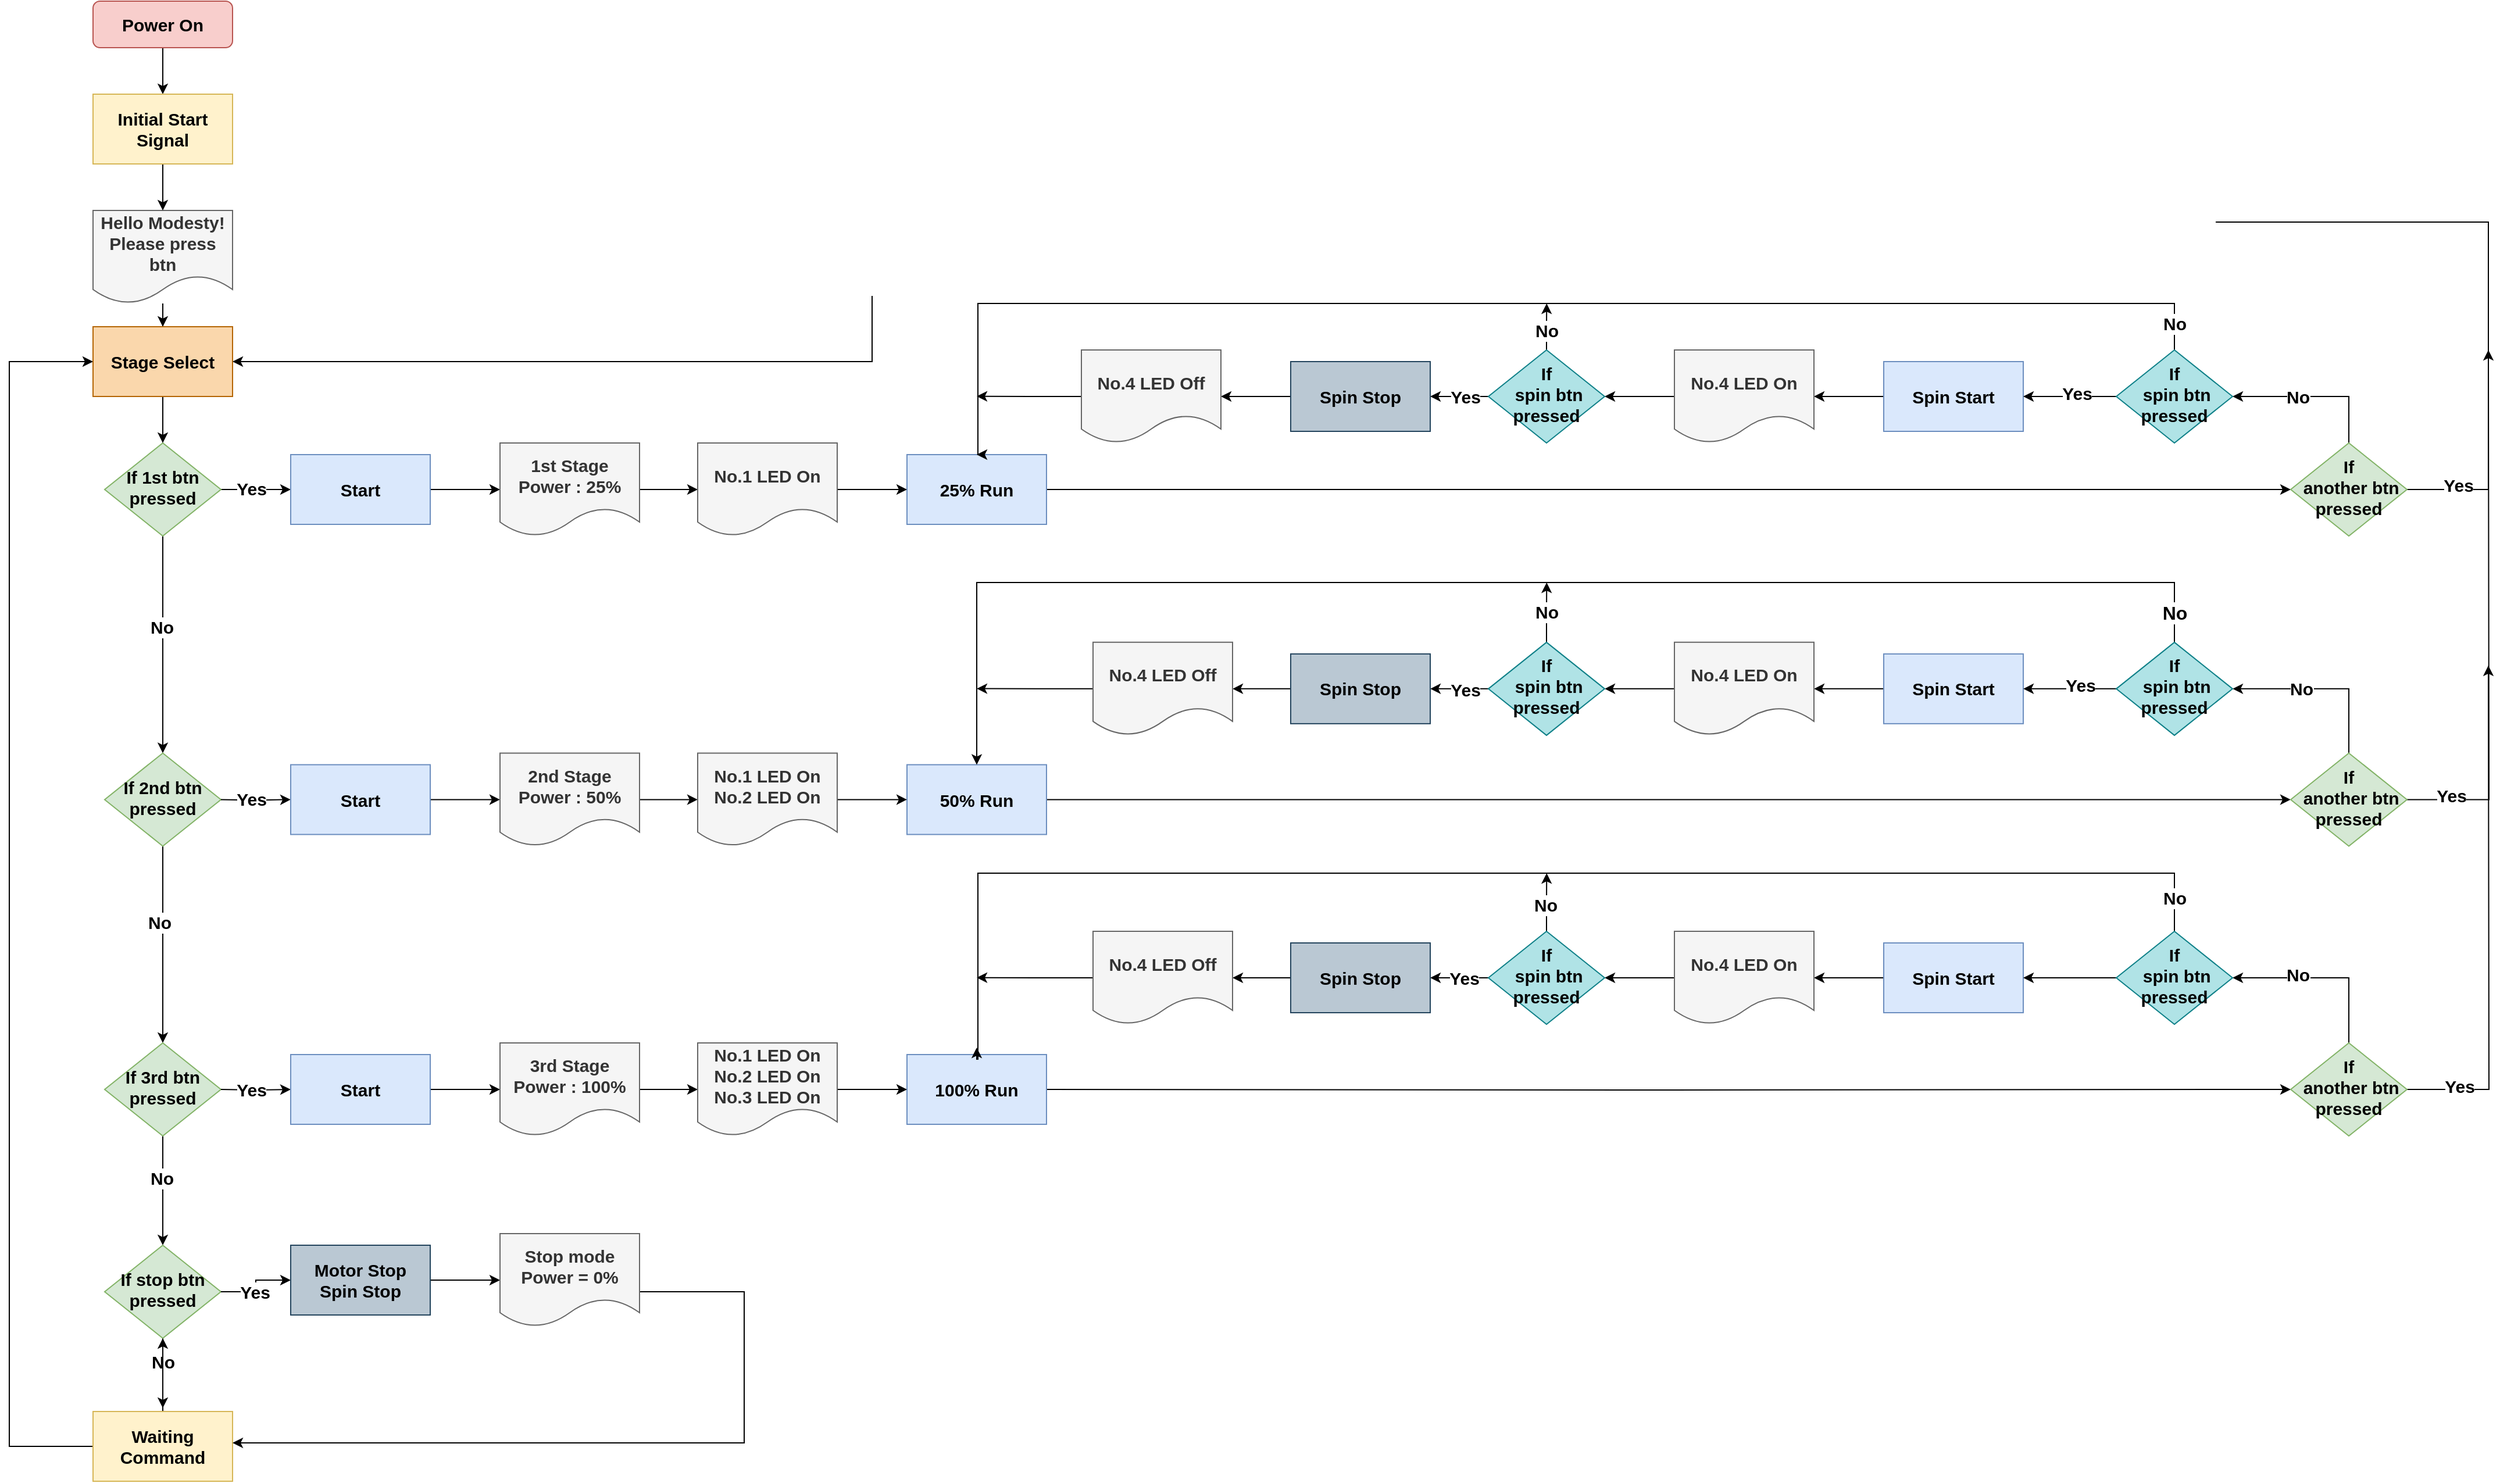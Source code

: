 <mxfile version="21.6.9" type="device">
  <diagram id="C5RBs43oDa-KdzZeNtuy" name="Page-1">
    <mxGraphModel dx="2388" dy="1263" grid="0" gridSize="10" guides="1" tooltips="1" connect="1" arrows="1" fold="1" page="0" pageScale="1" pageWidth="827" pageHeight="1169" math="0" shadow="0">
      <root>
        <mxCell id="WIyWlLk6GJQsqaUBKTNV-0" />
        <mxCell id="WIyWlLk6GJQsqaUBKTNV-1" parent="WIyWlLk6GJQsqaUBKTNV-0" />
        <mxCell id="JS1CEvQ-qRMqoW8XUNv4-74" value="" style="edgeStyle=orthogonalEdgeStyle;rounded=0;orthogonalLoop=1;jettySize=auto;html=1;fontStyle=1;fontSize=15;" edge="1" parent="WIyWlLk6GJQsqaUBKTNV-1" source="WIyWlLk6GJQsqaUBKTNV-3" target="JS1CEvQ-qRMqoW8XUNv4-2">
          <mxGeometry relative="1" as="geometry" />
        </mxCell>
        <mxCell id="WIyWlLk6GJQsqaUBKTNV-3" value="Power On" style="rounded=1;whiteSpace=wrap;html=1;fontSize=15;glass=0;strokeWidth=1;shadow=0;fontStyle=1;fillColor=#f8cecc;strokeColor=#b85450;" parent="WIyWlLk6GJQsqaUBKTNV-1" vertex="1">
          <mxGeometry x="160" y="40" width="120" height="40" as="geometry" />
        </mxCell>
        <mxCell id="JS1CEvQ-qRMqoW8XUNv4-14" value="" style="edgeStyle=orthogonalEdgeStyle;rounded=0;orthogonalLoop=1;jettySize=auto;html=1;fontStyle=1;fontSize=15;" edge="1" parent="WIyWlLk6GJQsqaUBKTNV-1" source="WIyWlLk6GJQsqaUBKTNV-6" target="JS1CEvQ-qRMqoW8XUNv4-9">
          <mxGeometry relative="1" as="geometry" />
        </mxCell>
        <mxCell id="JS1CEvQ-qRMqoW8XUNv4-19" value="&lt;span style=&quot;font-size: 15px;&quot;&gt;&lt;font style=&quot;font-size: 15px;&quot;&gt;Yes&lt;/font&gt;&lt;/span&gt;" style="edgeLabel;html=1;align=center;verticalAlign=middle;resizable=0;points=[];fontStyle=1;fontSize=15;" vertex="1" connectable="0" parent="JS1CEvQ-qRMqoW8XUNv4-14">
          <mxGeometry x="-0.133" y="1" relative="1" as="geometry">
            <mxPoint as="offset" />
          </mxGeometry>
        </mxCell>
        <mxCell id="JS1CEvQ-qRMqoW8XUNv4-24" value="" style="edgeStyle=orthogonalEdgeStyle;rounded=0;orthogonalLoop=1;jettySize=auto;html=1;fontStyle=1;fontSize=15;" edge="1" parent="WIyWlLk6GJQsqaUBKTNV-1" source="WIyWlLk6GJQsqaUBKTNV-6" target="JS1CEvQ-qRMqoW8XUNv4-4">
          <mxGeometry relative="1" as="geometry" />
        </mxCell>
        <mxCell id="JS1CEvQ-qRMqoW8XUNv4-25" value="&lt;span style=&quot;font-size: 15px;&quot;&gt;&lt;font style=&quot;font-size: 15px;&quot;&gt;No&lt;/font&gt;&lt;/span&gt;" style="edgeLabel;html=1;align=center;verticalAlign=middle;resizable=0;points=[];fontStyle=1;fontSize=15;" vertex="1" connectable="0" parent="JS1CEvQ-qRMqoW8XUNv4-24">
          <mxGeometry x="-0.167" y="-1" relative="1" as="geometry">
            <mxPoint as="offset" />
          </mxGeometry>
        </mxCell>
        <mxCell id="WIyWlLk6GJQsqaUBKTNV-6" value="If 1st btn&lt;br style=&quot;font-size: 15px;&quot;&gt;pressed" style="rhombus;whiteSpace=wrap;html=1;shadow=0;fontFamily=Helvetica;fontSize=15;align=center;strokeWidth=1;spacing=6;spacingTop=-4;fontStyle=1;fillColor=#d5e8d4;strokeColor=#82b366;" parent="WIyWlLk6GJQsqaUBKTNV-1" vertex="1">
          <mxGeometry x="170" y="420" width="100" height="80" as="geometry" />
        </mxCell>
        <mxCell id="JS1CEvQ-qRMqoW8XUNv4-22" value="" style="edgeStyle=orthogonalEdgeStyle;rounded=0;orthogonalLoop=1;jettySize=auto;html=1;fontStyle=1;fontSize=15;" edge="1" parent="WIyWlLk6GJQsqaUBKTNV-1" source="JS1CEvQ-qRMqoW8XUNv4-0" target="JS1CEvQ-qRMqoW8XUNv4-3">
          <mxGeometry relative="1" as="geometry" />
        </mxCell>
        <mxCell id="JS1CEvQ-qRMqoW8XUNv4-0" value="Hello Modesty!&lt;br style=&quot;font-size: 15px;&quot;&gt;Please press btn" style="shape=document;whiteSpace=wrap;html=1;boundedLbl=1;fontStyle=1;fontSize=15;fillColor=#f5f5f5;strokeColor=#666666;fontColor=#333333;" vertex="1" parent="WIyWlLk6GJQsqaUBKTNV-1">
          <mxGeometry x="160" y="220" width="120" height="80" as="geometry" />
        </mxCell>
        <mxCell id="JS1CEvQ-qRMqoW8XUNv4-21" value="" style="edgeStyle=orthogonalEdgeStyle;rounded=0;orthogonalLoop=1;jettySize=auto;html=1;fontStyle=1;fontSize=15;" edge="1" parent="WIyWlLk6GJQsqaUBKTNV-1" source="JS1CEvQ-qRMqoW8XUNv4-2" target="JS1CEvQ-qRMqoW8XUNv4-0">
          <mxGeometry relative="1" as="geometry" />
        </mxCell>
        <mxCell id="JS1CEvQ-qRMqoW8XUNv4-2" value="Initial Start Signal" style="rounded=0;whiteSpace=wrap;html=1;fontStyle=1;fontSize=15;fillColor=#fff2cc;strokeColor=#d6b656;" vertex="1" parent="WIyWlLk6GJQsqaUBKTNV-1">
          <mxGeometry x="160" y="120" width="120" height="60" as="geometry" />
        </mxCell>
        <mxCell id="JS1CEvQ-qRMqoW8XUNv4-23" value="" style="edgeStyle=orthogonalEdgeStyle;rounded=0;orthogonalLoop=1;jettySize=auto;html=1;fontStyle=1;fontSize=15;" edge="1" parent="WIyWlLk6GJQsqaUBKTNV-1" source="JS1CEvQ-qRMqoW8XUNv4-3" target="WIyWlLk6GJQsqaUBKTNV-6">
          <mxGeometry relative="1" as="geometry" />
        </mxCell>
        <mxCell id="JS1CEvQ-qRMqoW8XUNv4-3" value="Stage Select" style="rounded=0;whiteSpace=wrap;html=1;fontStyle=1;fontSize=15;fillColor=#fad7ac;strokeColor=#b46504;" vertex="1" parent="WIyWlLk6GJQsqaUBKTNV-1">
          <mxGeometry x="160" y="320" width="120" height="60" as="geometry" />
        </mxCell>
        <mxCell id="JS1CEvQ-qRMqoW8XUNv4-26" value="" style="edgeStyle=orthogonalEdgeStyle;rounded=0;orthogonalLoop=1;jettySize=auto;html=1;fontStyle=1;fontSize=15;" edge="1" parent="WIyWlLk6GJQsqaUBKTNV-1" source="JS1CEvQ-qRMqoW8XUNv4-4" target="JS1CEvQ-qRMqoW8XUNv4-5">
          <mxGeometry relative="1" as="geometry" />
        </mxCell>
        <mxCell id="JS1CEvQ-qRMqoW8XUNv4-27" value="&lt;font style=&quot;font-size: 15px;&quot;&gt;&lt;span style=&quot;font-size: 15px;&quot;&gt;No&lt;/span&gt;&lt;/font&gt;" style="edgeLabel;html=1;align=center;verticalAlign=middle;resizable=0;points=[];fontStyle=1;fontSize=15;" vertex="1" connectable="0" parent="JS1CEvQ-qRMqoW8XUNv4-26">
          <mxGeometry x="-0.233" y="-3" relative="1" as="geometry">
            <mxPoint as="offset" />
          </mxGeometry>
        </mxCell>
        <mxCell id="JS1CEvQ-qRMqoW8XUNv4-4" value="If 2nd btn&lt;br style=&quot;font-size: 15px;&quot;&gt;pressed" style="rhombus;whiteSpace=wrap;html=1;shadow=0;fontFamily=Helvetica;fontSize=15;align=center;strokeWidth=1;spacing=6;spacingTop=-4;fontStyle=1;fillColor=#d5e8d4;strokeColor=#82b366;" vertex="1" parent="WIyWlLk6GJQsqaUBKTNV-1">
          <mxGeometry x="170" y="686.72" width="100" height="80" as="geometry" />
        </mxCell>
        <mxCell id="JS1CEvQ-qRMqoW8XUNv4-28" value="" style="edgeStyle=orthogonalEdgeStyle;rounded=0;orthogonalLoop=1;jettySize=auto;html=1;fontStyle=1;fontSize=15;" edge="1" parent="WIyWlLk6GJQsqaUBKTNV-1" source="JS1CEvQ-qRMqoW8XUNv4-5" target="JS1CEvQ-qRMqoW8XUNv4-6">
          <mxGeometry relative="1" as="geometry" />
        </mxCell>
        <mxCell id="JS1CEvQ-qRMqoW8XUNv4-29" value="&lt;font style=&quot;font-size: 15px;&quot;&gt;&lt;span style=&quot;font-size: 15px;&quot;&gt;No&lt;/span&gt;&lt;/font&gt;" style="edgeLabel;html=1;align=center;verticalAlign=middle;resizable=0;points=[];fontStyle=1;fontSize=15;" vertex="1" connectable="0" parent="JS1CEvQ-qRMqoW8XUNv4-28">
          <mxGeometry x="-0.233" y="-1" relative="1" as="geometry">
            <mxPoint as="offset" />
          </mxGeometry>
        </mxCell>
        <mxCell id="JS1CEvQ-qRMqoW8XUNv4-5" value="If 3rd btn&lt;br style=&quot;font-size: 15px;&quot;&gt;pressed" style="rhombus;whiteSpace=wrap;html=1;shadow=0;fontFamily=Helvetica;fontSize=15;align=center;strokeWidth=1;spacing=6;spacingTop=-4;fontStyle=1;fillColor=#d5e8d4;strokeColor=#82b366;" vertex="1" parent="WIyWlLk6GJQsqaUBKTNV-1">
          <mxGeometry x="170" y="936" width="100" height="80" as="geometry" />
        </mxCell>
        <mxCell id="JS1CEvQ-qRMqoW8XUNv4-30" value="" style="edgeStyle=orthogonalEdgeStyle;rounded=0;orthogonalLoop=1;jettySize=auto;html=1;fontStyle=1;fontSize=15;" edge="1" parent="WIyWlLk6GJQsqaUBKTNV-1" source="JS1CEvQ-qRMqoW8XUNv4-6">
          <mxGeometry relative="1" as="geometry">
            <mxPoint x="220" y="1250" as="targetPoint" />
          </mxGeometry>
        </mxCell>
        <mxCell id="JS1CEvQ-qRMqoW8XUNv4-31" value="&lt;span style=&quot;font-size: 15px;&quot;&gt;&lt;font style=&quot;font-size: 15px;&quot;&gt;No&lt;/font&gt;&lt;/span&gt;" style="edgeLabel;html=1;align=center;verticalAlign=middle;resizable=0;points=[];fontStyle=1;fontSize=15;" vertex="1" connectable="0" parent="JS1CEvQ-qRMqoW8XUNv4-30">
          <mxGeometry x="-0.333" relative="1" as="geometry">
            <mxPoint as="offset" />
          </mxGeometry>
        </mxCell>
        <mxCell id="JS1CEvQ-qRMqoW8XUNv4-6" value="If stop btn&lt;br style=&quot;font-size: 15px;&quot;&gt;pressed" style="rhombus;whiteSpace=wrap;html=1;shadow=0;fontFamily=Helvetica;fontSize=15;align=center;strokeWidth=1;spacing=6;spacingTop=-4;fontStyle=1;fillColor=#d5e8d4;strokeColor=#82b366;" vertex="1" parent="WIyWlLk6GJQsqaUBKTNV-1">
          <mxGeometry x="170" y="1110" width="100" height="80" as="geometry" />
        </mxCell>
        <mxCell id="JS1CEvQ-qRMqoW8XUNv4-145" value="" style="edgeStyle=orthogonalEdgeStyle;rounded=0;orthogonalLoop=1;jettySize=auto;html=1;fontStyle=1;fontSize=15;" edge="1" parent="WIyWlLk6GJQsqaUBKTNV-1" source="JS1CEvQ-qRMqoW8XUNv4-8" target="JS1CEvQ-qRMqoW8XUNv4-6">
          <mxGeometry relative="1" as="geometry" />
        </mxCell>
        <mxCell id="JS1CEvQ-qRMqoW8XUNv4-197" style="edgeStyle=orthogonalEdgeStyle;rounded=0;orthogonalLoop=1;jettySize=auto;html=1;exitX=0;exitY=0.5;exitDx=0;exitDy=0;entryX=0;entryY=0.5;entryDx=0;entryDy=0;" edge="1" parent="WIyWlLk6GJQsqaUBKTNV-1" source="JS1CEvQ-qRMqoW8XUNv4-8" target="JS1CEvQ-qRMqoW8XUNv4-3">
          <mxGeometry relative="1" as="geometry">
            <Array as="points">
              <mxPoint x="88" y="1283" />
              <mxPoint x="88" y="350" />
            </Array>
          </mxGeometry>
        </mxCell>
        <mxCell id="JS1CEvQ-qRMqoW8XUNv4-8" value="Waiting&lt;br style=&quot;font-size: 15px;&quot;&gt;Command" style="rounded=0;whiteSpace=wrap;html=1;fontStyle=1;fontSize=15;fillColor=#fff2cc;strokeColor=#d6b656;" vertex="1" parent="WIyWlLk6GJQsqaUBKTNV-1">
          <mxGeometry x="160" y="1253" width="120" height="60" as="geometry" />
        </mxCell>
        <mxCell id="JS1CEvQ-qRMqoW8XUNv4-15" value="" style="edgeStyle=orthogonalEdgeStyle;rounded=0;orthogonalLoop=1;jettySize=auto;html=1;fontStyle=1;fontSize=15;" edge="1" parent="WIyWlLk6GJQsqaUBKTNV-1" source="JS1CEvQ-qRMqoW8XUNv4-9" target="JS1CEvQ-qRMqoW8XUNv4-10">
          <mxGeometry relative="1" as="geometry" />
        </mxCell>
        <mxCell id="JS1CEvQ-qRMqoW8XUNv4-9" value="Start" style="rounded=0;whiteSpace=wrap;html=1;fontStyle=1;fontSize=15;fillColor=#dae8fc;strokeColor=#6c8ebf;" vertex="1" parent="WIyWlLk6GJQsqaUBKTNV-1">
          <mxGeometry x="330" y="430" width="120" height="60" as="geometry" />
        </mxCell>
        <mxCell id="JS1CEvQ-qRMqoW8XUNv4-78" value="" style="edgeStyle=orthogonalEdgeStyle;rounded=0;orthogonalLoop=1;jettySize=auto;html=1;fontStyle=1;fontSize=15;" edge="1" parent="WIyWlLk6GJQsqaUBKTNV-1" source="JS1CEvQ-qRMqoW8XUNv4-10" target="JS1CEvQ-qRMqoW8XUNv4-75">
          <mxGeometry relative="1" as="geometry" />
        </mxCell>
        <mxCell id="JS1CEvQ-qRMqoW8XUNv4-10" value="1st Stage&lt;br style=&quot;font-size: 15px;&quot;&gt;Power : 25%" style="shape=document;whiteSpace=wrap;html=1;boundedLbl=1;fontStyle=1;fontSize=15;fillColor=#f5f5f5;strokeColor=#666666;fontColor=#333333;" vertex="1" parent="WIyWlLk6GJQsqaUBKTNV-1">
          <mxGeometry x="510" y="420" width="120" height="80" as="geometry" />
        </mxCell>
        <mxCell id="JS1CEvQ-qRMqoW8XUNv4-118" style="edgeStyle=orthogonalEdgeStyle;rounded=0;orthogonalLoop=1;jettySize=auto;html=1;entryX=0;entryY=0.5;entryDx=0;entryDy=0;fontStyle=1;fontSize=15;exitX=1;exitY=0.5;exitDx=0;exitDy=0;" edge="1" parent="WIyWlLk6GJQsqaUBKTNV-1" source="JS1CEvQ-qRMqoW8XUNv4-11" target="JS1CEvQ-qRMqoW8XUNv4-13">
          <mxGeometry relative="1" as="geometry">
            <mxPoint x="1160" y="460" as="sourcePoint" />
          </mxGeometry>
        </mxCell>
        <mxCell id="JS1CEvQ-qRMqoW8XUNv4-11" value="25% Run" style="rounded=0;whiteSpace=wrap;html=1;fontStyle=1;fontSize=15;fillColor=#dae8fc;strokeColor=#6c8ebf;" vertex="1" parent="WIyWlLk6GJQsqaUBKTNV-1">
          <mxGeometry x="860" y="430" width="120" height="60" as="geometry" />
        </mxCell>
        <mxCell id="JS1CEvQ-qRMqoW8XUNv4-92" style="edgeStyle=orthogonalEdgeStyle;rounded=0;orthogonalLoop=1;jettySize=auto;html=1;exitX=1;exitY=0.5;exitDx=0;exitDy=0;entryX=1;entryY=0.5;entryDx=0;entryDy=0;fontStyle=1;fontSize=15;" edge="1" parent="WIyWlLk6GJQsqaUBKTNV-1" source="JS1CEvQ-qRMqoW8XUNv4-13" target="JS1CEvQ-qRMqoW8XUNv4-3">
          <mxGeometry relative="1" as="geometry">
            <Array as="points">
              <mxPoint x="2220" y="460" />
              <mxPoint x="2220" y="230" />
              <mxPoint x="830" y="230" />
              <mxPoint x="830" y="350" />
            </Array>
          </mxGeometry>
        </mxCell>
        <mxCell id="JS1CEvQ-qRMqoW8XUNv4-93" value="&lt;span style=&quot;font-size: 15px;&quot;&gt;&lt;font style=&quot;font-size: 15px;&quot;&gt;Yes&lt;/font&gt;&lt;/span&gt;" style="edgeLabel;html=1;align=center;verticalAlign=middle;resizable=0;points=[];fontStyle=1;fontSize=15;" vertex="1" connectable="0" parent="JS1CEvQ-qRMqoW8XUNv4-92">
          <mxGeometry x="-0.963" y="4" relative="1" as="geometry">
            <mxPoint as="offset" />
          </mxGeometry>
        </mxCell>
        <mxCell id="JS1CEvQ-qRMqoW8XUNv4-116" style="edgeStyle=orthogonalEdgeStyle;rounded=0;orthogonalLoop=1;jettySize=auto;html=1;exitX=0.5;exitY=0;exitDx=0;exitDy=0;entryX=1;entryY=0.5;entryDx=0;entryDy=0;fontStyle=1;fontSize=15;" edge="1" parent="WIyWlLk6GJQsqaUBKTNV-1" source="JS1CEvQ-qRMqoW8XUNv4-13" target="JS1CEvQ-qRMqoW8XUNv4-111">
          <mxGeometry relative="1" as="geometry" />
        </mxCell>
        <mxCell id="JS1CEvQ-qRMqoW8XUNv4-119" value="&lt;span style=&quot;font-size: 15px;&quot;&gt;&lt;font style=&quot;font-size: 15px;&quot;&gt;No&lt;/font&gt;&lt;/span&gt;" style="edgeLabel;html=1;align=center;verticalAlign=middle;resizable=0;points=[];fontStyle=1;fontSize=15;" vertex="1" connectable="0" parent="JS1CEvQ-qRMqoW8XUNv4-116">
          <mxGeometry x="0.218" relative="1" as="geometry">
            <mxPoint x="1" as="offset" />
          </mxGeometry>
        </mxCell>
        <mxCell id="JS1CEvQ-qRMqoW8XUNv4-13" value="If&lt;br style=&quot;font-size: 15px;&quot;&gt;&amp;nbsp;another btn&lt;br style=&quot;font-size: 15px;&quot;&gt;pressed" style="rhombus;whiteSpace=wrap;html=1;shadow=0;fontFamily=Helvetica;fontSize=15;align=center;strokeWidth=1;spacing=6;spacingTop=-4;fontStyle=1;fillColor=#d5e8d4;strokeColor=#82b366;" vertex="1" parent="WIyWlLk6GJQsqaUBKTNV-1">
          <mxGeometry x="2050" y="420" width="100" height="80" as="geometry" />
        </mxCell>
        <mxCell id="JS1CEvQ-qRMqoW8XUNv4-32" value="" style="edgeStyle=orthogonalEdgeStyle;rounded=0;orthogonalLoop=1;jettySize=auto;html=1;fontStyle=1;fontSize=15;" edge="1" parent="WIyWlLk6GJQsqaUBKTNV-1" target="JS1CEvQ-qRMqoW8XUNv4-35">
          <mxGeometry relative="1" as="geometry">
            <mxPoint x="270" y="726.72" as="sourcePoint" />
          </mxGeometry>
        </mxCell>
        <mxCell id="JS1CEvQ-qRMqoW8XUNv4-33" value="&lt;span style=&quot;font-size: 15px;&quot;&gt;&lt;font style=&quot;font-size: 15px;&quot;&gt;Yes&lt;/font&gt;&lt;/span&gt;" style="edgeLabel;html=1;align=center;verticalAlign=middle;resizable=0;points=[];fontStyle=1;fontSize=15;" vertex="1" connectable="0" parent="JS1CEvQ-qRMqoW8XUNv4-32">
          <mxGeometry x="-0.133" y="1" relative="1" as="geometry">
            <mxPoint as="offset" />
          </mxGeometry>
        </mxCell>
        <mxCell id="JS1CEvQ-qRMqoW8XUNv4-34" value="" style="edgeStyle=orthogonalEdgeStyle;rounded=0;orthogonalLoop=1;jettySize=auto;html=1;fontStyle=1;fontSize=15;" edge="1" parent="WIyWlLk6GJQsqaUBKTNV-1" source="JS1CEvQ-qRMqoW8XUNv4-35" target="JS1CEvQ-qRMqoW8XUNv4-37">
          <mxGeometry relative="1" as="geometry" />
        </mxCell>
        <mxCell id="JS1CEvQ-qRMqoW8XUNv4-35" value="Start" style="rounded=0;whiteSpace=wrap;html=1;fontStyle=1;fontSize=15;fillColor=#dae8fc;strokeColor=#6c8ebf;" vertex="1" parent="WIyWlLk6GJQsqaUBKTNV-1">
          <mxGeometry x="330" y="696.72" width="120" height="60" as="geometry" />
        </mxCell>
        <mxCell id="JS1CEvQ-qRMqoW8XUNv4-79" value="" style="edgeStyle=orthogonalEdgeStyle;rounded=0;orthogonalLoop=1;jettySize=auto;html=1;fontStyle=1;fontSize=15;" edge="1" parent="WIyWlLk6GJQsqaUBKTNV-1" source="JS1CEvQ-qRMqoW8XUNv4-37" target="JS1CEvQ-qRMqoW8XUNv4-76">
          <mxGeometry relative="1" as="geometry" />
        </mxCell>
        <mxCell id="JS1CEvQ-qRMqoW8XUNv4-37" value="2nd Stage&lt;br style=&quot;font-size: 15px;&quot;&gt;Power : 50%" style="shape=document;whiteSpace=wrap;html=1;boundedLbl=1;fontStyle=1;fontSize=15;fillColor=#f5f5f5;strokeColor=#666666;fontColor=#333333;" vertex="1" parent="WIyWlLk6GJQsqaUBKTNV-1">
          <mxGeometry x="510" y="686.72" width="120" height="80" as="geometry" />
        </mxCell>
        <mxCell id="JS1CEvQ-qRMqoW8XUNv4-135" style="edgeStyle=orthogonalEdgeStyle;rounded=0;orthogonalLoop=1;jettySize=auto;html=1;entryX=0;entryY=0.5;entryDx=0;entryDy=0;fontStyle=1;fontSize=15;exitX=1;exitY=0.5;exitDx=0;exitDy=0;" edge="1" parent="WIyWlLk6GJQsqaUBKTNV-1" source="JS1CEvQ-qRMqoW8XUNv4-39" target="JS1CEvQ-qRMqoW8XUNv4-42">
          <mxGeometry relative="1" as="geometry">
            <mxPoint x="1160" y="727" as="sourcePoint" />
          </mxGeometry>
        </mxCell>
        <mxCell id="JS1CEvQ-qRMqoW8XUNv4-39" value="50% Run" style="rounded=0;whiteSpace=wrap;html=1;fontStyle=1;fontSize=15;fillColor=#dae8fc;strokeColor=#6c8ebf;" vertex="1" parent="WIyWlLk6GJQsqaUBKTNV-1">
          <mxGeometry x="860" y="696.72" width="120" height="60" as="geometry" />
        </mxCell>
        <mxCell id="JS1CEvQ-qRMqoW8XUNv4-126" style="edgeStyle=orthogonalEdgeStyle;rounded=0;orthogonalLoop=1;jettySize=auto;html=1;exitX=0.5;exitY=0;exitDx=0;exitDy=0;entryX=1;entryY=0.5;entryDx=0;entryDy=0;fontStyle=1;fontSize=15;" edge="1" parent="WIyWlLk6GJQsqaUBKTNV-1" source="JS1CEvQ-qRMqoW8XUNv4-42" target="JS1CEvQ-qRMqoW8XUNv4-125">
          <mxGeometry relative="1" as="geometry" />
        </mxCell>
        <mxCell id="JS1CEvQ-qRMqoW8XUNv4-137" value="&lt;span style=&quot;font-size: 15px;&quot;&gt;&lt;font style=&quot;font-size: 15px;&quot;&gt;No&lt;/font&gt;&lt;/span&gt;" style="edgeLabel;html=1;align=center;verticalAlign=middle;resizable=0;points=[];fontStyle=1;fontSize=15;" vertex="1" connectable="0" parent="JS1CEvQ-qRMqoW8XUNv4-126">
          <mxGeometry x="0.252" y="-1" relative="1" as="geometry">
            <mxPoint as="offset" />
          </mxGeometry>
        </mxCell>
        <mxCell id="JS1CEvQ-qRMqoW8XUNv4-140" style="edgeStyle=orthogonalEdgeStyle;rounded=0;orthogonalLoop=1;jettySize=auto;html=1;exitX=1;exitY=0.5;exitDx=0;exitDy=0;fontStyle=1;fontSize=15;" edge="1" parent="WIyWlLk6GJQsqaUBKTNV-1" source="JS1CEvQ-qRMqoW8XUNv4-42">
          <mxGeometry relative="1" as="geometry">
            <mxPoint x="2220" y="340" as="targetPoint" />
          </mxGeometry>
        </mxCell>
        <mxCell id="JS1CEvQ-qRMqoW8XUNv4-142" value="&lt;span style=&quot;font-size: 15px;&quot;&gt;&lt;font style=&quot;font-size: 15px;&quot;&gt;Yes&lt;/font&gt;&lt;/span&gt;" style="edgeLabel;html=1;align=center;verticalAlign=middle;resizable=0;points=[];fontStyle=1;fontSize=15;" vertex="1" connectable="0" parent="JS1CEvQ-qRMqoW8XUNv4-140">
          <mxGeometry x="-0.834" y="4" relative="1" as="geometry">
            <mxPoint as="offset" />
          </mxGeometry>
        </mxCell>
        <mxCell id="JS1CEvQ-qRMqoW8XUNv4-42" value="If&lt;br style=&quot;font-size: 15px;&quot;&gt;&amp;nbsp;another btn&lt;br style=&quot;font-size: 15px;&quot;&gt;pressed" style="rhombus;whiteSpace=wrap;html=1;shadow=0;fontFamily=Helvetica;fontSize=15;align=center;strokeWidth=1;spacing=6;spacingTop=-4;fontStyle=1;fillColor=#d5e8d4;strokeColor=#82b366;" vertex="1" parent="WIyWlLk6GJQsqaUBKTNV-1">
          <mxGeometry x="2050" y="686.72" width="100" height="80" as="geometry" />
        </mxCell>
        <mxCell id="JS1CEvQ-qRMqoW8XUNv4-43" value="" style="edgeStyle=orthogonalEdgeStyle;rounded=0;orthogonalLoop=1;jettySize=auto;html=1;fontStyle=1;fontSize=15;" edge="1" parent="WIyWlLk6GJQsqaUBKTNV-1" target="JS1CEvQ-qRMqoW8XUNv4-46">
          <mxGeometry relative="1" as="geometry">
            <mxPoint x="270" y="976" as="sourcePoint" />
          </mxGeometry>
        </mxCell>
        <mxCell id="JS1CEvQ-qRMqoW8XUNv4-44" value="&lt;span style=&quot;font-size: 15px;&quot;&gt;&lt;font style=&quot;font-size: 15px;&quot;&gt;Yes&lt;/font&gt;&lt;/span&gt;" style="edgeLabel;html=1;align=center;verticalAlign=middle;resizable=0;points=[];fontStyle=1;fontSize=15;" vertex="1" connectable="0" parent="JS1CEvQ-qRMqoW8XUNv4-43">
          <mxGeometry x="-0.133" y="1" relative="1" as="geometry">
            <mxPoint as="offset" />
          </mxGeometry>
        </mxCell>
        <mxCell id="JS1CEvQ-qRMqoW8XUNv4-45" value="" style="edgeStyle=orthogonalEdgeStyle;rounded=0;orthogonalLoop=1;jettySize=auto;html=1;fontStyle=1;fontSize=15;" edge="1" parent="WIyWlLk6GJQsqaUBKTNV-1" source="JS1CEvQ-qRMqoW8XUNv4-46" target="JS1CEvQ-qRMqoW8XUNv4-48">
          <mxGeometry relative="1" as="geometry" />
        </mxCell>
        <mxCell id="JS1CEvQ-qRMqoW8XUNv4-46" value="Start" style="rounded=0;whiteSpace=wrap;html=1;fontStyle=1;fontSize=15;fillColor=#dae8fc;strokeColor=#6c8ebf;" vertex="1" parent="WIyWlLk6GJQsqaUBKTNV-1">
          <mxGeometry x="330" y="946" width="120" height="60" as="geometry" />
        </mxCell>
        <mxCell id="JS1CEvQ-qRMqoW8XUNv4-80" value="" style="edgeStyle=orthogonalEdgeStyle;rounded=0;orthogonalLoop=1;jettySize=auto;html=1;fontStyle=1;fontSize=15;" edge="1" parent="WIyWlLk6GJQsqaUBKTNV-1" source="JS1CEvQ-qRMqoW8XUNv4-48" target="JS1CEvQ-qRMqoW8XUNv4-77">
          <mxGeometry relative="1" as="geometry" />
        </mxCell>
        <mxCell id="JS1CEvQ-qRMqoW8XUNv4-48" value="3rd Stage&lt;br style=&quot;font-size: 15px;&quot;&gt;Power : 100%" style="shape=document;whiteSpace=wrap;html=1;boundedLbl=1;fontStyle=1;fontSize=15;fillColor=#f5f5f5;strokeColor=#666666;fontColor=#333333;" vertex="1" parent="WIyWlLk6GJQsqaUBKTNV-1">
          <mxGeometry x="510" y="936" width="120" height="80" as="geometry" />
        </mxCell>
        <mxCell id="JS1CEvQ-qRMqoW8XUNv4-136" style="edgeStyle=orthogonalEdgeStyle;rounded=0;orthogonalLoop=1;jettySize=auto;html=1;entryX=0;entryY=0.5;entryDx=0;entryDy=0;fontStyle=1;fontSize=15;" edge="1" parent="WIyWlLk6GJQsqaUBKTNV-1" target="JS1CEvQ-qRMqoW8XUNv4-53">
          <mxGeometry relative="1" as="geometry">
            <mxPoint x="980" y="976" as="sourcePoint" />
          </mxGeometry>
        </mxCell>
        <mxCell id="JS1CEvQ-qRMqoW8XUNv4-50" value="100% Run" style="rounded=0;whiteSpace=wrap;html=1;fontStyle=1;fontSize=15;fillColor=#dae8fc;strokeColor=#6c8ebf;" vertex="1" parent="WIyWlLk6GJQsqaUBKTNV-1">
          <mxGeometry x="860" y="946" width="120" height="60" as="geometry" />
        </mxCell>
        <mxCell id="JS1CEvQ-qRMqoW8XUNv4-133" style="edgeStyle=orthogonalEdgeStyle;rounded=0;orthogonalLoop=1;jettySize=auto;html=1;exitX=0.5;exitY=0;exitDx=0;exitDy=0;entryX=1;entryY=0.5;entryDx=0;entryDy=0;fontStyle=1;fontSize=15;" edge="1" parent="WIyWlLk6GJQsqaUBKTNV-1" source="JS1CEvQ-qRMqoW8XUNv4-53" target="JS1CEvQ-qRMqoW8XUNv4-132">
          <mxGeometry relative="1" as="geometry" />
        </mxCell>
        <mxCell id="JS1CEvQ-qRMqoW8XUNv4-138" value="&lt;span style=&quot;font-size: 15px;&quot;&gt;&lt;font style=&quot;font-size: 15px;&quot;&gt;No&lt;/font&gt;&lt;/span&gt;" style="edgeLabel;html=1;align=center;verticalAlign=middle;resizable=0;points=[];fontStyle=1;fontSize=15;" vertex="1" connectable="0" parent="JS1CEvQ-qRMqoW8XUNv4-133">
          <mxGeometry x="0.285" y="-3" relative="1" as="geometry">
            <mxPoint as="offset" />
          </mxGeometry>
        </mxCell>
        <mxCell id="JS1CEvQ-qRMqoW8XUNv4-141" style="edgeStyle=orthogonalEdgeStyle;rounded=0;orthogonalLoop=1;jettySize=auto;html=1;exitX=1;exitY=0.5;exitDx=0;exitDy=0;fontStyle=1;fontSize=15;" edge="1" parent="WIyWlLk6GJQsqaUBKTNV-1" source="JS1CEvQ-qRMqoW8XUNv4-53">
          <mxGeometry relative="1" as="geometry">
            <mxPoint x="2220" y="611.43" as="targetPoint" />
          </mxGeometry>
        </mxCell>
        <mxCell id="JS1CEvQ-qRMqoW8XUNv4-144" value="&lt;font style=&quot;font-size: 15px;&quot;&gt;&lt;span style=&quot;font-size: 15px;&quot;&gt;Yes&lt;/span&gt;&lt;/font&gt;" style="edgeLabel;html=1;align=center;verticalAlign=middle;resizable=0;points=[];fontStyle=1;fontSize=15;" vertex="1" connectable="0" parent="JS1CEvQ-qRMqoW8XUNv4-141">
          <mxGeometry x="-0.794" y="3" relative="1" as="geometry">
            <mxPoint as="offset" />
          </mxGeometry>
        </mxCell>
        <mxCell id="JS1CEvQ-qRMqoW8XUNv4-53" value="If&lt;br style=&quot;font-size: 15px;&quot;&gt;&amp;nbsp;another btn&lt;br style=&quot;font-size: 15px;&quot;&gt;pressed" style="rhombus;whiteSpace=wrap;html=1;shadow=0;fontFamily=Helvetica;fontSize=15;align=center;strokeWidth=1;spacing=6;spacingTop=-4;fontStyle=1;fillColor=#d5e8d4;strokeColor=#82b366;" vertex="1" parent="WIyWlLk6GJQsqaUBKTNV-1">
          <mxGeometry x="2050" y="936" width="100" height="80" as="geometry" />
        </mxCell>
        <mxCell id="JS1CEvQ-qRMqoW8XUNv4-54" value="" style="edgeStyle=orthogonalEdgeStyle;rounded=0;orthogonalLoop=1;jettySize=auto;html=1;exitX=1;exitY=0.5;exitDx=0;exitDy=0;fontStyle=1;fontSize=15;" edge="1" parent="WIyWlLk6GJQsqaUBKTNV-1" target="JS1CEvQ-qRMqoW8XUNv4-57" source="JS1CEvQ-qRMqoW8XUNv4-6">
          <mxGeometry relative="1" as="geometry">
            <mxPoint x="530" y="1150" as="sourcePoint" />
          </mxGeometry>
        </mxCell>
        <mxCell id="JS1CEvQ-qRMqoW8XUNv4-55" value="&lt;span style=&quot;font-size: 15px;&quot;&gt;&lt;font style=&quot;font-size: 15px;&quot;&gt;Yes&lt;/font&gt;&lt;/span&gt;" style="edgeLabel;html=1;align=center;verticalAlign=middle;resizable=0;points=[];fontStyle=1;fontSize=15;" vertex="1" connectable="0" parent="JS1CEvQ-qRMqoW8XUNv4-54">
          <mxGeometry x="-0.133" y="1" relative="1" as="geometry">
            <mxPoint as="offset" />
          </mxGeometry>
        </mxCell>
        <mxCell id="JS1CEvQ-qRMqoW8XUNv4-56" value="" style="edgeStyle=orthogonalEdgeStyle;rounded=0;orthogonalLoop=1;jettySize=auto;html=1;fontStyle=1;fontSize=15;" edge="1" parent="WIyWlLk6GJQsqaUBKTNV-1" source="JS1CEvQ-qRMqoW8XUNv4-57" target="JS1CEvQ-qRMqoW8XUNv4-59">
          <mxGeometry relative="1" as="geometry" />
        </mxCell>
        <mxCell id="JS1CEvQ-qRMqoW8XUNv4-57" value="Motor Stop&lt;br style=&quot;font-size: 15px;&quot;&gt;Spin Stop" style="rounded=0;whiteSpace=wrap;html=1;fontStyle=1;fontSize=15;fillColor=#bac8d3;strokeColor=#23445d;" vertex="1" parent="WIyWlLk6GJQsqaUBKTNV-1">
          <mxGeometry x="330" y="1110" width="120" height="60" as="geometry" />
        </mxCell>
        <mxCell id="JS1CEvQ-qRMqoW8XUNv4-65" style="edgeStyle=orthogonalEdgeStyle;rounded=0;orthogonalLoop=1;jettySize=auto;html=1;exitX=1;exitY=0.5;exitDx=0;exitDy=0;entryX=1;entryY=0.5;entryDx=0;entryDy=0;fontStyle=1;fontSize=15;" edge="1" parent="WIyWlLk6GJQsqaUBKTNV-1" source="JS1CEvQ-qRMqoW8XUNv4-59">
          <mxGeometry relative="1" as="geometry">
            <mxPoint x="280" y="1280" as="targetPoint" />
            <Array as="points">
              <mxPoint x="630" y="1150" />
              <mxPoint x="720" y="1150" />
              <mxPoint x="720" y="1280" />
            </Array>
          </mxGeometry>
        </mxCell>
        <mxCell id="JS1CEvQ-qRMqoW8XUNv4-59" value="Stop mode&lt;br style=&quot;font-size: 15px;&quot;&gt;Power = 0%" style="shape=document;whiteSpace=wrap;html=1;boundedLbl=1;fontStyle=1;fontSize=15;fillColor=#f5f5f5;strokeColor=#666666;fontColor=#333333;" vertex="1" parent="WIyWlLk6GJQsqaUBKTNV-1">
          <mxGeometry x="510" y="1100" width="120" height="80" as="geometry" />
        </mxCell>
        <mxCell id="JS1CEvQ-qRMqoW8XUNv4-81" value="" style="edgeStyle=orthogonalEdgeStyle;rounded=0;orthogonalLoop=1;jettySize=auto;html=1;fontStyle=1;fontSize=15;" edge="1" parent="WIyWlLk6GJQsqaUBKTNV-1" source="JS1CEvQ-qRMqoW8XUNv4-75" target="JS1CEvQ-qRMqoW8XUNv4-11">
          <mxGeometry relative="1" as="geometry" />
        </mxCell>
        <mxCell id="JS1CEvQ-qRMqoW8XUNv4-75" value="No.1 LED On" style="shape=document;whiteSpace=wrap;html=1;boundedLbl=1;fontStyle=1;fontSize=15;fillColor=#f5f5f5;strokeColor=#666666;fontColor=#333333;" vertex="1" parent="WIyWlLk6GJQsqaUBKTNV-1">
          <mxGeometry x="680" y="420" width="120" height="80" as="geometry" />
        </mxCell>
        <mxCell id="JS1CEvQ-qRMqoW8XUNv4-82" value="" style="edgeStyle=orthogonalEdgeStyle;rounded=0;orthogonalLoop=1;jettySize=auto;html=1;fontStyle=1;fontSize=15;" edge="1" parent="WIyWlLk6GJQsqaUBKTNV-1" source="JS1CEvQ-qRMqoW8XUNv4-76" target="JS1CEvQ-qRMqoW8XUNv4-39">
          <mxGeometry relative="1" as="geometry" />
        </mxCell>
        <mxCell id="JS1CEvQ-qRMqoW8XUNv4-76" value="No.1 LED On&lt;br style=&quot;font-size: 15px;&quot;&gt;No.2 LED On" style="shape=document;whiteSpace=wrap;html=1;boundedLbl=1;fontStyle=1;fontSize=15;fillColor=#f5f5f5;strokeColor=#666666;fontColor=#333333;" vertex="1" parent="WIyWlLk6GJQsqaUBKTNV-1">
          <mxGeometry x="680" y="686.72" width="120" height="80" as="geometry" />
        </mxCell>
        <mxCell id="JS1CEvQ-qRMqoW8XUNv4-83" value="" style="edgeStyle=orthogonalEdgeStyle;rounded=0;orthogonalLoop=1;jettySize=auto;html=1;fontStyle=1;fontSize=15;" edge="1" parent="WIyWlLk6GJQsqaUBKTNV-1" source="JS1CEvQ-qRMqoW8XUNv4-77" target="JS1CEvQ-qRMqoW8XUNv4-50">
          <mxGeometry relative="1" as="geometry" />
        </mxCell>
        <mxCell id="JS1CEvQ-qRMqoW8XUNv4-77" value="No.1 LED On&lt;br style=&quot;font-size: 15px;&quot;&gt;No.2 LED On&lt;br style=&quot;font-size: 15px;&quot;&gt;No.3 LED On" style="shape=document;whiteSpace=wrap;html=1;boundedLbl=1;fontStyle=1;fontSize=15;fillColor=#f5f5f5;strokeColor=#666666;fontColor=#333333;" vertex="1" parent="WIyWlLk6GJQsqaUBKTNV-1">
          <mxGeometry x="680" y="936" width="120" height="80" as="geometry" />
        </mxCell>
        <mxCell id="JS1CEvQ-qRMqoW8XUNv4-114" value="" style="edgeStyle=orthogonalEdgeStyle;rounded=0;orthogonalLoop=1;jettySize=auto;html=1;fontStyle=1;fontSize=15;" edge="1" parent="WIyWlLk6GJQsqaUBKTNV-1" source="JS1CEvQ-qRMqoW8XUNv4-86" target="JS1CEvQ-qRMqoW8XUNv4-110">
          <mxGeometry relative="1" as="geometry" />
        </mxCell>
        <mxCell id="JS1CEvQ-qRMqoW8XUNv4-86" value="Spin Start" style="rounded=0;whiteSpace=wrap;html=1;fontStyle=1;fontSize=15;fillColor=#dae8fc;strokeColor=#6c8ebf;" vertex="1" parent="WIyWlLk6GJQsqaUBKTNV-1">
          <mxGeometry x="1700" y="350" width="120" height="60" as="geometry" />
        </mxCell>
        <mxCell id="JS1CEvQ-qRMqoW8XUNv4-156" value="" style="edgeStyle=orthogonalEdgeStyle;rounded=0;orthogonalLoop=1;jettySize=auto;html=1;fontStyle=1;fontSize=15;" edge="1" parent="WIyWlLk6GJQsqaUBKTNV-1" source="JS1CEvQ-qRMqoW8XUNv4-110" target="JS1CEvQ-qRMqoW8XUNv4-155">
          <mxGeometry relative="1" as="geometry" />
        </mxCell>
        <mxCell id="JS1CEvQ-qRMqoW8XUNv4-110" value="No.4 LED On" style="shape=document;whiteSpace=wrap;html=1;boundedLbl=1;fontStyle=1;fontSize=15;fillColor=#f5f5f5;strokeColor=#666666;fontColor=#333333;" vertex="1" parent="WIyWlLk6GJQsqaUBKTNV-1">
          <mxGeometry x="1520" y="340" width="120" height="80" as="geometry" />
        </mxCell>
        <mxCell id="JS1CEvQ-qRMqoW8XUNv4-113" value="" style="edgeStyle=orthogonalEdgeStyle;rounded=0;orthogonalLoop=1;jettySize=auto;html=1;fontStyle=1;fontSize=15;" edge="1" parent="WIyWlLk6GJQsqaUBKTNV-1" source="JS1CEvQ-qRMqoW8XUNv4-111" target="JS1CEvQ-qRMqoW8XUNv4-86">
          <mxGeometry relative="1" as="geometry" />
        </mxCell>
        <mxCell id="JS1CEvQ-qRMqoW8XUNv4-150" value="&lt;span style=&quot;font-size: 15px;&quot;&gt;&lt;font style=&quot;font-size: 15px;&quot;&gt;Yes&lt;/font&gt;&lt;/span&gt;" style="edgeLabel;html=1;align=center;verticalAlign=middle;resizable=0;points=[];fontStyle=1;fontSize=15;" vertex="1" connectable="0" parent="JS1CEvQ-qRMqoW8XUNv4-113">
          <mxGeometry x="-0.146" y="-3" relative="1" as="geometry">
            <mxPoint as="offset" />
          </mxGeometry>
        </mxCell>
        <mxCell id="JS1CEvQ-qRMqoW8XUNv4-152" style="edgeStyle=orthogonalEdgeStyle;rounded=0;orthogonalLoop=1;jettySize=auto;html=1;exitX=0.5;exitY=0;exitDx=0;exitDy=0;fontStyle=1;fontSize=15;" edge="1" parent="WIyWlLk6GJQsqaUBKTNV-1" source="JS1CEvQ-qRMqoW8XUNv4-111">
          <mxGeometry relative="1" as="geometry">
            <mxPoint x="920.0" y="430" as="targetPoint" />
            <Array as="points">
              <mxPoint x="1950" y="300" />
              <mxPoint x="921" y="300" />
              <mxPoint x="921" y="430" />
            </Array>
          </mxGeometry>
        </mxCell>
        <mxCell id="JS1CEvQ-qRMqoW8XUNv4-185" value="&lt;span style=&quot;font-size: 15px;&quot;&gt;&lt;font style=&quot;font-size: 15px;&quot;&gt;No&lt;/font&gt;&lt;/span&gt;" style="edgeLabel;html=1;align=center;verticalAlign=middle;resizable=0;points=[];fontStyle=1;fontSize=15;" vertex="1" connectable="0" parent="JS1CEvQ-qRMqoW8XUNv4-152">
          <mxGeometry x="-0.961" relative="1" as="geometry">
            <mxPoint as="offset" />
          </mxGeometry>
        </mxCell>
        <mxCell id="JS1CEvQ-qRMqoW8XUNv4-111" value="If&lt;br style=&quot;font-size: 15px;&quot;&gt;&amp;nbsp;spin btn&lt;br style=&quot;font-size: 15px;&quot;&gt;pressed" style="rhombus;whiteSpace=wrap;html=1;shadow=0;fontFamily=Helvetica;fontSize=15;align=center;strokeWidth=1;spacing=6;spacingTop=-4;fontStyle=1;fillColor=#b0e3e6;strokeColor=#0e8088;" vertex="1" parent="WIyWlLk6GJQsqaUBKTNV-1">
          <mxGeometry x="1900" y="340" width="100" height="80" as="geometry" />
        </mxCell>
        <mxCell id="JS1CEvQ-qRMqoW8XUNv4-121" value="" style="edgeStyle=orthogonalEdgeStyle;rounded=0;orthogonalLoop=1;jettySize=auto;html=1;fontStyle=1;fontSize=15;" edge="1" parent="WIyWlLk6GJQsqaUBKTNV-1" source="JS1CEvQ-qRMqoW8XUNv4-122" target="JS1CEvQ-qRMqoW8XUNv4-123">
          <mxGeometry relative="1" as="geometry" />
        </mxCell>
        <mxCell id="JS1CEvQ-qRMqoW8XUNv4-122" value="Spin Start" style="rounded=0;whiteSpace=wrap;html=1;fontStyle=1;fontSize=15;fillColor=#dae8fc;strokeColor=#6c8ebf;" vertex="1" parent="WIyWlLk6GJQsqaUBKTNV-1">
          <mxGeometry x="1700" y="601.43" width="120" height="60" as="geometry" />
        </mxCell>
        <mxCell id="JS1CEvQ-qRMqoW8XUNv4-170" value="" style="edgeStyle=orthogonalEdgeStyle;rounded=0;orthogonalLoop=1;jettySize=auto;html=1;fontStyle=1;fontSize=15;" edge="1" parent="WIyWlLk6GJQsqaUBKTNV-1" source="JS1CEvQ-qRMqoW8XUNv4-123" target="JS1CEvQ-qRMqoW8XUNv4-165">
          <mxGeometry relative="1" as="geometry" />
        </mxCell>
        <mxCell id="JS1CEvQ-qRMqoW8XUNv4-123" value="No.4 LED On" style="shape=document;whiteSpace=wrap;html=1;boundedLbl=1;fontStyle=1;fontSize=15;fillColor=#f5f5f5;strokeColor=#666666;fontColor=#333333;" vertex="1" parent="WIyWlLk6GJQsqaUBKTNV-1">
          <mxGeometry x="1520" y="591.43" width="120" height="80" as="geometry" />
        </mxCell>
        <mxCell id="JS1CEvQ-qRMqoW8XUNv4-124" value="" style="edgeStyle=orthogonalEdgeStyle;rounded=0;orthogonalLoop=1;jettySize=auto;html=1;fontStyle=1;fontSize=15;" edge="1" parent="WIyWlLk6GJQsqaUBKTNV-1" source="JS1CEvQ-qRMqoW8XUNv4-125" target="JS1CEvQ-qRMqoW8XUNv4-122">
          <mxGeometry relative="1" as="geometry" />
        </mxCell>
        <mxCell id="JS1CEvQ-qRMqoW8XUNv4-151" value="&lt;span style=&quot;font-size: 15px;&quot;&gt;&lt;font style=&quot;font-size: 15px;&quot;&gt;Yes&lt;/font&gt;&lt;/span&gt;" style="edgeLabel;html=1;align=center;verticalAlign=middle;resizable=0;points=[];fontStyle=1;fontSize=15;" vertex="1" connectable="0" parent="JS1CEvQ-qRMqoW8XUNv4-124">
          <mxGeometry x="-0.218" y="-4" relative="1" as="geometry">
            <mxPoint as="offset" />
          </mxGeometry>
        </mxCell>
        <mxCell id="JS1CEvQ-qRMqoW8XUNv4-195" style="edgeStyle=orthogonalEdgeStyle;rounded=0;orthogonalLoop=1;jettySize=auto;html=1;exitX=0.5;exitY=0;exitDx=0;exitDy=0;entryX=0.5;entryY=0;entryDx=0;entryDy=0;" edge="1" parent="WIyWlLk6GJQsqaUBKTNV-1" source="JS1CEvQ-qRMqoW8XUNv4-125" target="JS1CEvQ-qRMqoW8XUNv4-39">
          <mxGeometry relative="1" as="geometry">
            <Array as="points">
              <mxPoint x="1950" y="540" />
              <mxPoint x="920" y="540" />
            </Array>
          </mxGeometry>
        </mxCell>
        <mxCell id="JS1CEvQ-qRMqoW8XUNv4-196" value="&lt;b&gt;&lt;font style=&quot;font-size: 16px;&quot;&gt;No&lt;/font&gt;&lt;/b&gt;" style="edgeLabel;html=1;align=center;verticalAlign=middle;resizable=0;points=[];" vertex="1" connectable="0" parent="JS1CEvQ-qRMqoW8XUNv4-195">
          <mxGeometry x="-0.958" relative="1" as="geometry">
            <mxPoint as="offset" />
          </mxGeometry>
        </mxCell>
        <mxCell id="JS1CEvQ-qRMqoW8XUNv4-125" value="If&lt;br style=&quot;font-size: 15px;&quot;&gt;&amp;nbsp;spin btn&lt;br style=&quot;font-size: 15px;&quot;&gt;pressed" style="rhombus;whiteSpace=wrap;html=1;shadow=0;fontFamily=Helvetica;fontSize=15;align=center;strokeWidth=1;spacing=6;spacingTop=-4;fontStyle=1;fillColor=#b0e3e6;strokeColor=#0e8088;" vertex="1" parent="WIyWlLk6GJQsqaUBKTNV-1">
          <mxGeometry x="1900" y="591.43" width="100" height="80" as="geometry" />
        </mxCell>
        <mxCell id="JS1CEvQ-qRMqoW8XUNv4-128" value="" style="edgeStyle=orthogonalEdgeStyle;rounded=0;orthogonalLoop=1;jettySize=auto;html=1;fontStyle=1;fontSize=15;" edge="1" parent="WIyWlLk6GJQsqaUBKTNV-1" source="JS1CEvQ-qRMqoW8XUNv4-129" target="JS1CEvQ-qRMqoW8XUNv4-130">
          <mxGeometry relative="1" as="geometry" />
        </mxCell>
        <mxCell id="JS1CEvQ-qRMqoW8XUNv4-129" value="Spin Start" style="rounded=0;whiteSpace=wrap;html=1;fontStyle=1;fontSize=15;fillColor=#dae8fc;strokeColor=#6c8ebf;" vertex="1" parent="WIyWlLk6GJQsqaUBKTNV-1">
          <mxGeometry x="1700" y="850" width="120" height="60" as="geometry" />
        </mxCell>
        <mxCell id="JS1CEvQ-qRMqoW8XUNv4-171" value="" style="edgeStyle=orthogonalEdgeStyle;rounded=0;orthogonalLoop=1;jettySize=auto;html=1;fontStyle=1;fontSize=15;" edge="1" parent="WIyWlLk6GJQsqaUBKTNV-1" source="JS1CEvQ-qRMqoW8XUNv4-130" target="JS1CEvQ-qRMqoW8XUNv4-168">
          <mxGeometry relative="1" as="geometry" />
        </mxCell>
        <mxCell id="JS1CEvQ-qRMqoW8XUNv4-130" value="No.4 LED On" style="shape=document;whiteSpace=wrap;html=1;boundedLbl=1;fontStyle=1;fontSize=15;fillColor=#f5f5f5;strokeColor=#666666;fontColor=#333333;" vertex="1" parent="WIyWlLk6GJQsqaUBKTNV-1">
          <mxGeometry x="1520" y="840" width="120" height="80" as="geometry" />
        </mxCell>
        <mxCell id="JS1CEvQ-qRMqoW8XUNv4-131" value="" style="edgeStyle=orthogonalEdgeStyle;rounded=0;orthogonalLoop=1;jettySize=auto;html=1;fontStyle=1;fontSize=15;" edge="1" parent="WIyWlLk6GJQsqaUBKTNV-1" source="JS1CEvQ-qRMqoW8XUNv4-132" target="JS1CEvQ-qRMqoW8XUNv4-129">
          <mxGeometry relative="1" as="geometry" />
        </mxCell>
        <mxCell id="JS1CEvQ-qRMqoW8XUNv4-154" style="edgeStyle=orthogonalEdgeStyle;rounded=0;orthogonalLoop=1;jettySize=auto;html=1;exitX=0.5;exitY=0;exitDx=0;exitDy=0;fontStyle=1;fontSize=15;" edge="1" parent="WIyWlLk6GJQsqaUBKTNV-1" source="JS1CEvQ-qRMqoW8XUNv4-132">
          <mxGeometry relative="1" as="geometry">
            <mxPoint x="920.0" y="940" as="targetPoint" />
            <Array as="points">
              <mxPoint x="1950" y="790" />
              <mxPoint x="921" y="790" />
              <mxPoint x="921" y="950" />
            </Array>
          </mxGeometry>
        </mxCell>
        <mxCell id="JS1CEvQ-qRMqoW8XUNv4-183" value="&lt;span style=&quot;font-size: 15px;&quot;&gt;&lt;font style=&quot;font-size: 15px;&quot;&gt;No&lt;/font&gt;&lt;/span&gt;" style="edgeLabel;html=1;align=center;verticalAlign=middle;resizable=0;points=[];fontStyle=1;fontSize=15;" vertex="1" connectable="0" parent="JS1CEvQ-qRMqoW8XUNv4-154">
          <mxGeometry x="-0.954" relative="1" as="geometry">
            <mxPoint as="offset" />
          </mxGeometry>
        </mxCell>
        <mxCell id="JS1CEvQ-qRMqoW8XUNv4-132" value="If&lt;br style=&quot;font-size: 15px;&quot;&gt;&amp;nbsp;spin btn&lt;br style=&quot;font-size: 15px;&quot;&gt;pressed" style="rhombus;whiteSpace=wrap;html=1;shadow=0;fontFamily=Helvetica;fontSize=15;align=center;strokeWidth=1;spacing=6;spacingTop=-4;fontStyle=1;fillColor=#b0e3e6;strokeColor=#0e8088;" vertex="1" parent="WIyWlLk6GJQsqaUBKTNV-1">
          <mxGeometry x="1900" y="840" width="100" height="80" as="geometry" />
        </mxCell>
        <mxCell id="JS1CEvQ-qRMqoW8XUNv4-159" value="" style="edgeStyle=orthogonalEdgeStyle;rounded=0;orthogonalLoop=1;jettySize=auto;html=1;fontStyle=1;fontSize=15;" edge="1" parent="WIyWlLk6GJQsqaUBKTNV-1" source="JS1CEvQ-qRMqoW8XUNv4-155" target="JS1CEvQ-qRMqoW8XUNv4-158">
          <mxGeometry relative="1" as="geometry" />
        </mxCell>
        <mxCell id="JS1CEvQ-qRMqoW8XUNv4-179" value="&lt;span style=&quot;font-size: 15px;&quot;&gt;&lt;font style=&quot;font-size: 15px;&quot;&gt;Yes&lt;/font&gt;&lt;/span&gt;" style="edgeLabel;html=1;align=center;verticalAlign=middle;resizable=0;points=[];fontStyle=1;fontSize=15;" vertex="1" connectable="0" parent="JS1CEvQ-qRMqoW8XUNv4-159">
          <mxGeometry x="-0.206" relative="1" as="geometry">
            <mxPoint as="offset" />
          </mxGeometry>
        </mxCell>
        <mxCell id="JS1CEvQ-qRMqoW8XUNv4-163" style="edgeStyle=orthogonalEdgeStyle;rounded=0;orthogonalLoop=1;jettySize=auto;html=1;exitX=0.5;exitY=0;exitDx=0;exitDy=0;fontStyle=1;fontSize=15;" edge="1" parent="WIyWlLk6GJQsqaUBKTNV-1" source="JS1CEvQ-qRMqoW8XUNv4-155">
          <mxGeometry relative="1" as="geometry">
            <mxPoint x="1410.143" y="300" as="targetPoint" />
          </mxGeometry>
        </mxCell>
        <mxCell id="JS1CEvQ-qRMqoW8XUNv4-178" value="&lt;span style=&quot;font-size: 15px;&quot;&gt;&lt;font style=&quot;font-size: 15px;&quot;&gt;No&lt;/font&gt;&lt;/span&gt;" style="edgeLabel;html=1;align=center;verticalAlign=middle;resizable=0;points=[];fontStyle=1;fontSize=15;" vertex="1" connectable="0" parent="JS1CEvQ-qRMqoW8XUNv4-163">
          <mxGeometry x="-0.148" relative="1" as="geometry">
            <mxPoint as="offset" />
          </mxGeometry>
        </mxCell>
        <mxCell id="JS1CEvQ-qRMqoW8XUNv4-155" value="If&lt;br style=&quot;font-size: 15px;&quot;&gt;&amp;nbsp;spin btn&lt;br style=&quot;font-size: 15px;&quot;&gt;pressed" style="rhombus;whiteSpace=wrap;html=1;shadow=0;fontFamily=Helvetica;fontSize=15;align=center;strokeWidth=1;spacing=6;spacingTop=-4;fontStyle=1;fillColor=#b0e3e6;strokeColor=#0e8088;" vertex="1" parent="WIyWlLk6GJQsqaUBKTNV-1">
          <mxGeometry x="1360" y="340" width="100" height="80" as="geometry" />
        </mxCell>
        <mxCell id="JS1CEvQ-qRMqoW8XUNv4-189" value="" style="edgeStyle=orthogonalEdgeStyle;rounded=0;orthogonalLoop=1;jettySize=auto;html=1;" edge="1" parent="WIyWlLk6GJQsqaUBKTNV-1" source="JS1CEvQ-qRMqoW8XUNv4-158" target="JS1CEvQ-qRMqoW8XUNv4-186">
          <mxGeometry relative="1" as="geometry" />
        </mxCell>
        <mxCell id="JS1CEvQ-qRMqoW8XUNv4-158" value="Spin Stop" style="rounded=0;whiteSpace=wrap;html=1;fontStyle=1;fontSize=15;fillColor=#bac8d3;strokeColor=#23445d;" vertex="1" parent="WIyWlLk6GJQsqaUBKTNV-1">
          <mxGeometry x="1190" y="350" width="120" height="60" as="geometry" />
        </mxCell>
        <mxCell id="JS1CEvQ-qRMqoW8XUNv4-164" value="" style="edgeStyle=orthogonalEdgeStyle;rounded=0;orthogonalLoop=1;jettySize=auto;html=1;fontStyle=1;fontSize=15;" edge="1" parent="WIyWlLk6GJQsqaUBKTNV-1" source="JS1CEvQ-qRMqoW8XUNv4-165" target="JS1CEvQ-qRMqoW8XUNv4-166">
          <mxGeometry relative="1" as="geometry" />
        </mxCell>
        <mxCell id="JS1CEvQ-qRMqoW8XUNv4-180" value="&lt;span style=&quot;font-size: 15px;&quot;&gt;&lt;font style=&quot;font-size: 15px;&quot;&gt;Yes&lt;/font&gt;&lt;/span&gt;" style="edgeLabel;html=1;align=center;verticalAlign=middle;resizable=0;points=[];fontStyle=1;fontSize=15;" vertex="1" connectable="0" parent="JS1CEvQ-qRMqoW8XUNv4-164">
          <mxGeometry x="-0.206" relative="1" as="geometry">
            <mxPoint as="offset" />
          </mxGeometry>
        </mxCell>
        <mxCell id="JS1CEvQ-qRMqoW8XUNv4-175" style="edgeStyle=orthogonalEdgeStyle;rounded=0;orthogonalLoop=1;jettySize=auto;html=1;exitX=0.5;exitY=0;exitDx=0;exitDy=0;fontStyle=1;fontSize=15;" edge="1" parent="WIyWlLk6GJQsqaUBKTNV-1" source="JS1CEvQ-qRMqoW8XUNv4-165">
          <mxGeometry relative="1" as="geometry">
            <mxPoint x="1410.143" y="540" as="targetPoint" />
          </mxGeometry>
        </mxCell>
        <mxCell id="JS1CEvQ-qRMqoW8XUNv4-177" value="&lt;span style=&quot;font-size: 15px;&quot;&gt;&lt;font style=&quot;font-size: 15px;&quot;&gt;No&lt;/font&gt;&lt;/span&gt;" style="edgeLabel;html=1;align=center;verticalAlign=middle;resizable=0;points=[];fontStyle=1;fontSize=15;" vertex="1" connectable="0" parent="JS1CEvQ-qRMqoW8XUNv4-175">
          <mxGeometry x="-0.028" y="1" relative="1" as="geometry">
            <mxPoint x="-1" as="offset" />
          </mxGeometry>
        </mxCell>
        <mxCell id="JS1CEvQ-qRMqoW8XUNv4-165" value="If&lt;br style=&quot;font-size: 15px;&quot;&gt;&amp;nbsp;spin btn&lt;br style=&quot;font-size: 15px;&quot;&gt;pressed" style="rhombus;whiteSpace=wrap;html=1;shadow=0;fontFamily=Helvetica;fontSize=15;align=center;strokeWidth=1;spacing=6;spacingTop=-4;fontStyle=1;fillColor=#b0e3e6;strokeColor=#0e8088;" vertex="1" parent="WIyWlLk6GJQsqaUBKTNV-1">
          <mxGeometry x="1360" y="591.43" width="100" height="80" as="geometry" />
        </mxCell>
        <mxCell id="JS1CEvQ-qRMqoW8XUNv4-190" value="" style="edgeStyle=orthogonalEdgeStyle;rounded=0;orthogonalLoop=1;jettySize=auto;html=1;" edge="1" parent="WIyWlLk6GJQsqaUBKTNV-1" source="JS1CEvQ-qRMqoW8XUNv4-166" target="JS1CEvQ-qRMqoW8XUNv4-187">
          <mxGeometry relative="1" as="geometry" />
        </mxCell>
        <mxCell id="JS1CEvQ-qRMqoW8XUNv4-166" value="Spin Stop" style="rounded=0;whiteSpace=wrap;html=1;fontStyle=1;fontSize=15;fillColor=#bac8d3;strokeColor=#23445d;" vertex="1" parent="WIyWlLk6GJQsqaUBKTNV-1">
          <mxGeometry x="1190" y="601.43" width="120" height="60" as="geometry" />
        </mxCell>
        <mxCell id="JS1CEvQ-qRMqoW8XUNv4-167" value="" style="edgeStyle=orthogonalEdgeStyle;rounded=0;orthogonalLoop=1;jettySize=auto;html=1;fontStyle=1;fontSize=15;" edge="1" parent="WIyWlLk6GJQsqaUBKTNV-1" source="JS1CEvQ-qRMqoW8XUNv4-168" target="JS1CEvQ-qRMqoW8XUNv4-169">
          <mxGeometry relative="1" as="geometry" />
        </mxCell>
        <mxCell id="JS1CEvQ-qRMqoW8XUNv4-181" value="&lt;span style=&quot;font-size: 15px;&quot;&gt;&lt;font style=&quot;font-size: 15px;&quot;&gt;Yes&lt;/font&gt;&lt;/span&gt;" style="edgeLabel;html=1;align=center;verticalAlign=middle;resizable=0;points=[];fontStyle=1;fontSize=15;" vertex="1" connectable="0" parent="JS1CEvQ-qRMqoW8XUNv4-167">
          <mxGeometry x="-0.149" relative="1" as="geometry">
            <mxPoint as="offset" />
          </mxGeometry>
        </mxCell>
        <mxCell id="JS1CEvQ-qRMqoW8XUNv4-176" style="edgeStyle=orthogonalEdgeStyle;rounded=0;orthogonalLoop=1;jettySize=auto;html=1;exitX=0.5;exitY=0;exitDx=0;exitDy=0;fontStyle=1;fontSize=15;" edge="1" parent="WIyWlLk6GJQsqaUBKTNV-1" source="JS1CEvQ-qRMqoW8XUNv4-168">
          <mxGeometry relative="1" as="geometry">
            <mxPoint x="1410.143" y="790" as="targetPoint" />
          </mxGeometry>
        </mxCell>
        <mxCell id="JS1CEvQ-qRMqoW8XUNv4-182" value="&lt;span style=&quot;font-size: 15px;&quot;&gt;&lt;font style=&quot;font-size: 15px;&quot;&gt;No&lt;/font&gt;&lt;/span&gt;" style="edgeLabel;html=1;align=center;verticalAlign=middle;resizable=0;points=[];fontStyle=1;fontSize=15;" vertex="1" connectable="0" parent="JS1CEvQ-qRMqoW8XUNv4-176">
          <mxGeometry x="-0.09" y="1" relative="1" as="geometry">
            <mxPoint as="offset" />
          </mxGeometry>
        </mxCell>
        <mxCell id="JS1CEvQ-qRMqoW8XUNv4-168" value="If&lt;br style=&quot;font-size: 15px;&quot;&gt;&amp;nbsp;spin btn&lt;br style=&quot;font-size: 15px;&quot;&gt;pressed" style="rhombus;whiteSpace=wrap;html=1;shadow=0;fontFamily=Helvetica;fontSize=15;align=center;strokeWidth=1;spacing=6;spacingTop=-4;fontStyle=1;fillColor=#b0e3e6;strokeColor=#0e8088;" vertex="1" parent="WIyWlLk6GJQsqaUBKTNV-1">
          <mxGeometry x="1360" y="840" width="100" height="80" as="geometry" />
        </mxCell>
        <mxCell id="JS1CEvQ-qRMqoW8XUNv4-191" value="" style="edgeStyle=orthogonalEdgeStyle;rounded=0;orthogonalLoop=1;jettySize=auto;html=1;" edge="1" parent="WIyWlLk6GJQsqaUBKTNV-1" source="JS1CEvQ-qRMqoW8XUNv4-169" target="JS1CEvQ-qRMqoW8XUNv4-188">
          <mxGeometry relative="1" as="geometry" />
        </mxCell>
        <mxCell id="JS1CEvQ-qRMqoW8XUNv4-169" value="Spin Stop" style="rounded=0;whiteSpace=wrap;html=1;fontStyle=1;fontSize=15;fillColor=#bac8d3;strokeColor=#23445d;" vertex="1" parent="WIyWlLk6GJQsqaUBKTNV-1">
          <mxGeometry x="1190" y="850" width="120" height="60" as="geometry" />
        </mxCell>
        <mxCell id="JS1CEvQ-qRMqoW8XUNv4-192" style="edgeStyle=orthogonalEdgeStyle;rounded=0;orthogonalLoop=1;jettySize=auto;html=1;exitX=0;exitY=0.5;exitDx=0;exitDy=0;" edge="1" parent="WIyWlLk6GJQsqaUBKTNV-1" source="JS1CEvQ-qRMqoW8XUNv4-186">
          <mxGeometry relative="1" as="geometry">
            <mxPoint x="920.0" y="379.857" as="targetPoint" />
          </mxGeometry>
        </mxCell>
        <mxCell id="JS1CEvQ-qRMqoW8XUNv4-186" value="No.4 LED Off" style="shape=document;whiteSpace=wrap;html=1;boundedLbl=1;fontStyle=1;fontSize=15;fillColor=#f5f5f5;strokeColor=#666666;fontColor=#333333;" vertex="1" parent="WIyWlLk6GJQsqaUBKTNV-1">
          <mxGeometry x="1010" y="340" width="120" height="80" as="geometry" />
        </mxCell>
        <mxCell id="JS1CEvQ-qRMqoW8XUNv4-193" style="edgeStyle=orthogonalEdgeStyle;rounded=0;orthogonalLoop=1;jettySize=auto;html=1;exitX=0;exitY=0.5;exitDx=0;exitDy=0;" edge="1" parent="WIyWlLk6GJQsqaUBKTNV-1" source="JS1CEvQ-qRMqoW8XUNv4-187">
          <mxGeometry relative="1" as="geometry">
            <mxPoint x="920.0" y="631.286" as="targetPoint" />
          </mxGeometry>
        </mxCell>
        <mxCell id="JS1CEvQ-qRMqoW8XUNv4-187" value="No.4 LED Off" style="shape=document;whiteSpace=wrap;html=1;boundedLbl=1;fontStyle=1;fontSize=15;fillColor=#f5f5f5;strokeColor=#666666;fontColor=#333333;" vertex="1" parent="WIyWlLk6GJQsqaUBKTNV-1">
          <mxGeometry x="1020" y="591.43" width="120" height="80" as="geometry" />
        </mxCell>
        <mxCell id="JS1CEvQ-qRMqoW8XUNv4-194" style="edgeStyle=orthogonalEdgeStyle;rounded=0;orthogonalLoop=1;jettySize=auto;html=1;exitX=0;exitY=0.5;exitDx=0;exitDy=0;" edge="1" parent="WIyWlLk6GJQsqaUBKTNV-1" source="JS1CEvQ-qRMqoW8XUNv4-188">
          <mxGeometry relative="1" as="geometry">
            <mxPoint x="920.0" y="879.857" as="targetPoint" />
          </mxGeometry>
        </mxCell>
        <mxCell id="JS1CEvQ-qRMqoW8XUNv4-188" value="No.4 LED Off" style="shape=document;whiteSpace=wrap;html=1;boundedLbl=1;fontStyle=1;fontSize=15;fillColor=#f5f5f5;strokeColor=#666666;fontColor=#333333;" vertex="1" parent="WIyWlLk6GJQsqaUBKTNV-1">
          <mxGeometry x="1020" y="840" width="120" height="80" as="geometry" />
        </mxCell>
      </root>
    </mxGraphModel>
  </diagram>
</mxfile>
